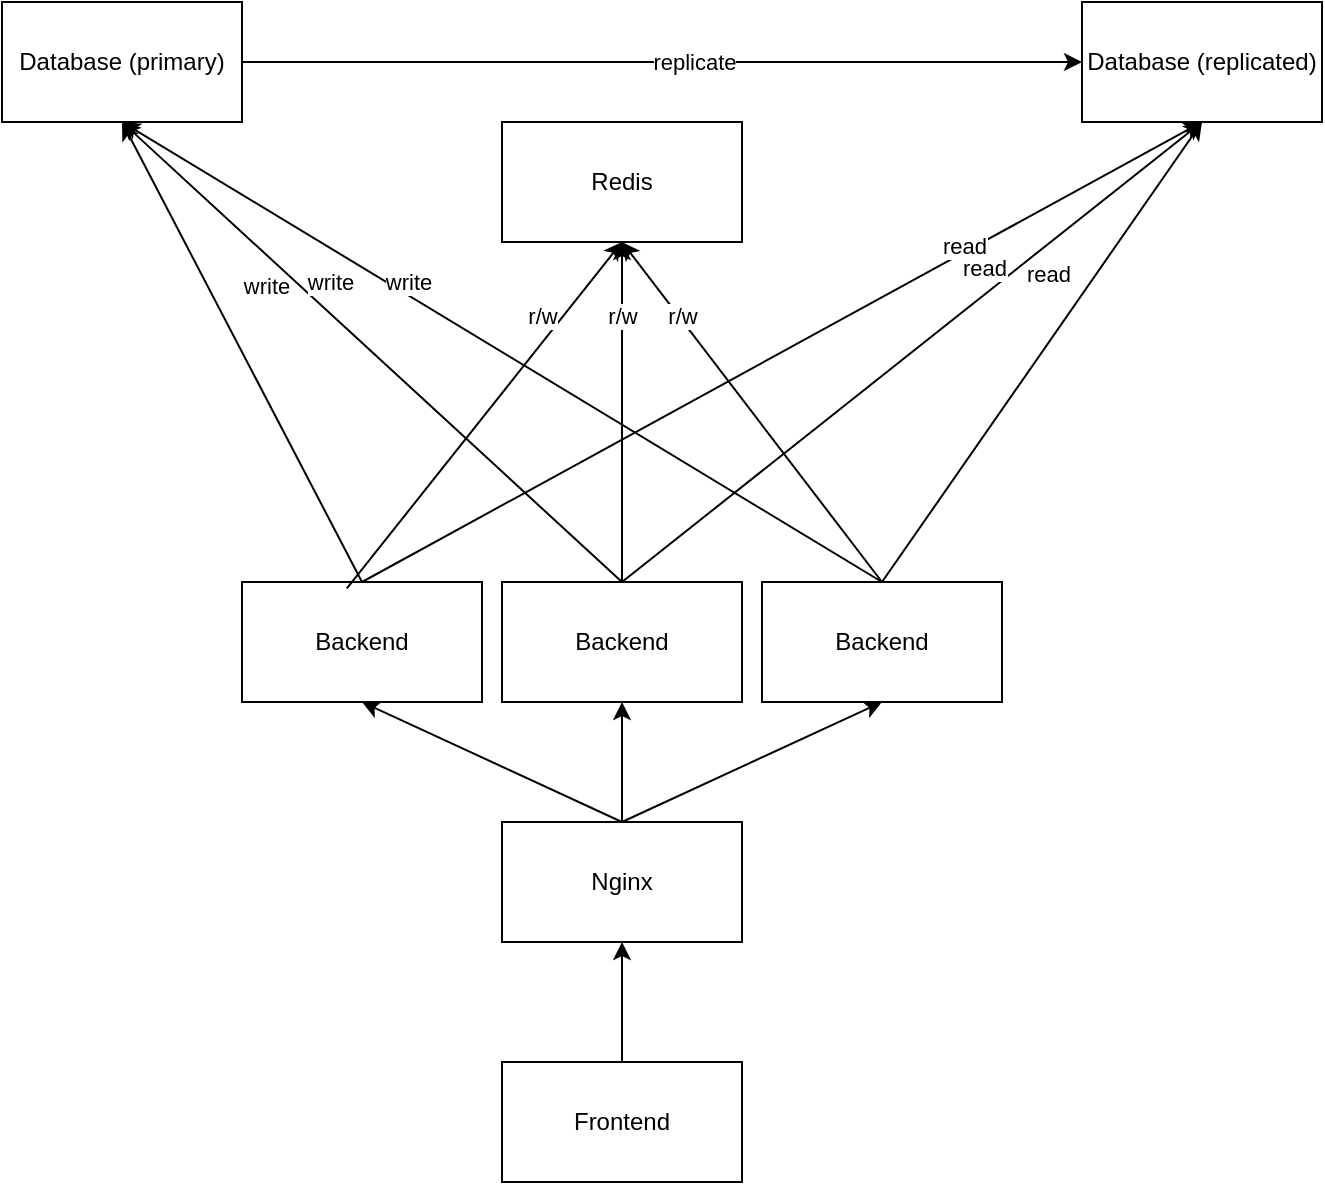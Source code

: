 <mxfile version="25.0.3">
  <diagram name="Page-1" id="GhG1XlFR3ChieGdkP6kV">
    <mxGraphModel dx="1323" dy="1886" grid="1" gridSize="10" guides="1" tooltips="1" connect="1" arrows="1" fold="1" page="1" pageScale="1" pageWidth="827" pageHeight="1169" math="0" shadow="0">
      <root>
        <mxCell id="0" />
        <mxCell id="1" parent="0" />
        <mxCell id="WZ5RyqyvuEQOQb8eETJ9-2" value="&lt;div&gt;Backend&lt;/div&gt;" style="rounded=0;whiteSpace=wrap;html=1;" vertex="1" parent="1">
          <mxGeometry x="190" y="150" width="120" height="60" as="geometry" />
        </mxCell>
        <mxCell id="WZ5RyqyvuEQOQb8eETJ9-3" value="Frontend" style="rounded=0;whiteSpace=wrap;html=1;" vertex="1" parent="1">
          <mxGeometry x="320" y="390" width="120" height="60" as="geometry" />
        </mxCell>
        <mxCell id="WZ5RyqyvuEQOQb8eETJ9-4" value="Database (primary)" style="rounded=0;whiteSpace=wrap;html=1;" vertex="1" parent="1">
          <mxGeometry x="70" y="-140" width="120" height="60" as="geometry" />
        </mxCell>
        <mxCell id="WZ5RyqyvuEQOQb8eETJ9-5" value="Nginx" style="rounded=0;whiteSpace=wrap;html=1;" vertex="1" parent="1">
          <mxGeometry x="320" y="270" width="120" height="60" as="geometry" />
        </mxCell>
        <mxCell id="WZ5RyqyvuEQOQb8eETJ9-6" value="&lt;div&gt;Backend&lt;/div&gt;" style="rounded=0;whiteSpace=wrap;html=1;" vertex="1" parent="1">
          <mxGeometry x="320" y="150" width="120" height="60" as="geometry" />
        </mxCell>
        <mxCell id="WZ5RyqyvuEQOQb8eETJ9-7" value="&lt;div&gt;Backend&lt;/div&gt;" style="rounded=0;whiteSpace=wrap;html=1;" vertex="1" parent="1">
          <mxGeometry x="450" y="150" width="120" height="60" as="geometry" />
        </mxCell>
        <mxCell id="WZ5RyqyvuEQOQb8eETJ9-13" value="" style="endArrow=classic;html=1;rounded=0;entryX=0.5;entryY=1;entryDx=0;entryDy=0;exitX=0.5;exitY=0;exitDx=0;exitDy=0;" edge="1" parent="1" source="WZ5RyqyvuEQOQb8eETJ9-3" target="WZ5RyqyvuEQOQb8eETJ9-5">
          <mxGeometry width="50" height="50" relative="1" as="geometry">
            <mxPoint x="520" y="400" as="sourcePoint" />
            <mxPoint x="570" y="350" as="targetPoint" />
          </mxGeometry>
        </mxCell>
        <mxCell id="WZ5RyqyvuEQOQb8eETJ9-15" value="" style="endArrow=classic;html=1;rounded=0;entryX=0.5;entryY=1;entryDx=0;entryDy=0;exitX=0.5;exitY=0;exitDx=0;exitDy=0;" edge="1" parent="1" source="WZ5RyqyvuEQOQb8eETJ9-5" target="WZ5RyqyvuEQOQb8eETJ9-6">
          <mxGeometry width="50" height="50" relative="1" as="geometry">
            <mxPoint x="480" y="330" as="sourcePoint" />
            <mxPoint x="530" y="280" as="targetPoint" />
          </mxGeometry>
        </mxCell>
        <mxCell id="WZ5RyqyvuEQOQb8eETJ9-16" value="" style="endArrow=classic;html=1;rounded=0;exitX=0.5;exitY=0;exitDx=0;exitDy=0;entryX=0.5;entryY=1;entryDx=0;entryDy=0;" edge="1" parent="1" source="WZ5RyqyvuEQOQb8eETJ9-5" target="WZ5RyqyvuEQOQb8eETJ9-7">
          <mxGeometry width="50" height="50" relative="1" as="geometry">
            <mxPoint x="370" y="260" as="sourcePoint" />
            <mxPoint x="560" y="250" as="targetPoint" />
          </mxGeometry>
        </mxCell>
        <mxCell id="WZ5RyqyvuEQOQb8eETJ9-17" value="" style="endArrow=classic;html=1;rounded=0;entryX=0.5;entryY=1;entryDx=0;entryDy=0;exitX=0.5;exitY=0;exitDx=0;exitDy=0;" edge="1" parent="1" source="WZ5RyqyvuEQOQb8eETJ9-5" target="WZ5RyqyvuEQOQb8eETJ9-2">
          <mxGeometry width="50" height="50" relative="1" as="geometry">
            <mxPoint x="230" y="320" as="sourcePoint" />
            <mxPoint x="280" y="270" as="targetPoint" />
          </mxGeometry>
        </mxCell>
        <mxCell id="WZ5RyqyvuEQOQb8eETJ9-18" value="" style="endArrow=classic;html=1;rounded=0;exitX=0.5;exitY=0;exitDx=0;exitDy=0;entryX=0.5;entryY=1;entryDx=0;entryDy=0;" edge="1" parent="1" source="WZ5RyqyvuEQOQb8eETJ9-2" target="WZ5RyqyvuEQOQb8eETJ9-4">
          <mxGeometry width="50" height="50" relative="1" as="geometry">
            <mxPoint x="240" y="140" as="sourcePoint" />
            <mxPoint x="290" y="90" as="targetPoint" />
          </mxGeometry>
        </mxCell>
        <mxCell id="WZ5RyqyvuEQOQb8eETJ9-21" value="write" style="edgeLabel;html=1;align=center;verticalAlign=middle;resizable=0;points=[];" vertex="1" connectable="0" parent="WZ5RyqyvuEQOQb8eETJ9-18">
          <mxGeometry x="-0.289" y="-1" relative="1" as="geometry">
            <mxPoint x="-7" y="-66" as="offset" />
          </mxGeometry>
        </mxCell>
        <mxCell id="WZ5RyqyvuEQOQb8eETJ9-19" value="" style="endArrow=classic;html=1;rounded=0;exitX=0.5;exitY=0;exitDx=0;exitDy=0;entryX=0.5;entryY=1;entryDx=0;entryDy=0;" edge="1" parent="1" source="WZ5RyqyvuEQOQb8eETJ9-6" target="WZ5RyqyvuEQOQb8eETJ9-4">
          <mxGeometry width="50" height="50" relative="1" as="geometry">
            <mxPoint x="560" y="130" as="sourcePoint" />
            <mxPoint x="610" y="80" as="targetPoint" />
          </mxGeometry>
        </mxCell>
        <mxCell id="WZ5RyqyvuEQOQb8eETJ9-22" value="write" style="edgeLabel;html=1;align=center;verticalAlign=middle;resizable=0;points=[];" vertex="1" connectable="0" parent="WZ5RyqyvuEQOQb8eETJ9-19">
          <mxGeometry x="-0.188" relative="1" as="geometry">
            <mxPoint x="-45" y="-57" as="offset" />
          </mxGeometry>
        </mxCell>
        <mxCell id="WZ5RyqyvuEQOQb8eETJ9-20" value="" style="endArrow=classic;html=1;rounded=0;exitX=0.5;exitY=0;exitDx=0;exitDy=0;entryX=0.5;entryY=1;entryDx=0;entryDy=0;" edge="1" parent="1" source="WZ5RyqyvuEQOQb8eETJ9-7" target="WZ5RyqyvuEQOQb8eETJ9-4">
          <mxGeometry width="50" height="50" relative="1" as="geometry">
            <mxPoint x="590" y="160" as="sourcePoint" />
            <mxPoint x="490" y="60" as="targetPoint" />
          </mxGeometry>
        </mxCell>
        <mxCell id="WZ5RyqyvuEQOQb8eETJ9-24" value="write" style="edgeLabel;html=1;align=center;verticalAlign=middle;resizable=0;points=[];" vertex="1" connectable="0" parent="WZ5RyqyvuEQOQb8eETJ9-20">
          <mxGeometry x="-0.178" y="-2" relative="1" as="geometry">
            <mxPoint x="-82" y="-54" as="offset" />
          </mxGeometry>
        </mxCell>
        <mxCell id="WZ5RyqyvuEQOQb8eETJ9-26" value="&lt;div&gt;Database (replicated)&lt;br&gt;&lt;/div&gt;" style="rounded=0;whiteSpace=wrap;html=1;" vertex="1" parent="1">
          <mxGeometry x="610" y="-140" width="120" height="60" as="geometry" />
        </mxCell>
        <mxCell id="WZ5RyqyvuEQOQb8eETJ9-27" value="" style="endArrow=classic;html=1;rounded=0;exitX=0.5;exitY=0;exitDx=0;exitDy=0;entryX=0.5;entryY=1;entryDx=0;entryDy=0;" edge="1" parent="1" source="WZ5RyqyvuEQOQb8eETJ9-7" target="WZ5RyqyvuEQOQb8eETJ9-26">
          <mxGeometry width="50" height="50" relative="1" as="geometry">
            <mxPoint x="580" y="140" as="sourcePoint" />
            <mxPoint x="630" y="90" as="targetPoint" />
          </mxGeometry>
        </mxCell>
        <mxCell id="WZ5RyqyvuEQOQb8eETJ9-33" value="read" style="edgeLabel;html=1;align=center;verticalAlign=middle;resizable=0;points=[];" vertex="1" connectable="0" parent="WZ5RyqyvuEQOQb8eETJ9-27">
          <mxGeometry x="-0.047" y="1" relative="1" as="geometry">
            <mxPoint x="7" y="-44" as="offset" />
          </mxGeometry>
        </mxCell>
        <mxCell id="WZ5RyqyvuEQOQb8eETJ9-28" value="" style="endArrow=classic;html=1;rounded=0;exitX=0.5;exitY=0;exitDx=0;exitDy=0;entryX=0.5;entryY=1;entryDx=0;entryDy=0;" edge="1" parent="1" source="WZ5RyqyvuEQOQb8eETJ9-6" target="WZ5RyqyvuEQOQb8eETJ9-26">
          <mxGeometry width="50" height="50" relative="1" as="geometry">
            <mxPoint x="590" y="130" as="sourcePoint" />
            <mxPoint x="640" y="80" as="targetPoint" />
          </mxGeometry>
        </mxCell>
        <mxCell id="WZ5RyqyvuEQOQb8eETJ9-34" value="read" style="edgeLabel;html=1;align=center;verticalAlign=middle;resizable=0;points=[];" vertex="1" connectable="0" parent="WZ5RyqyvuEQOQb8eETJ9-28">
          <mxGeometry x="0.087" relative="1" as="geometry">
            <mxPoint x="23" y="-32" as="offset" />
          </mxGeometry>
        </mxCell>
        <mxCell id="WZ5RyqyvuEQOQb8eETJ9-29" value="" style="endArrow=classic;html=1;rounded=0;exitX=0.5;exitY=0;exitDx=0;exitDy=0;entryX=0.5;entryY=1;entryDx=0;entryDy=0;" edge="1" parent="1" source="WZ5RyqyvuEQOQb8eETJ9-2" target="WZ5RyqyvuEQOQb8eETJ9-26">
          <mxGeometry width="50" height="50" relative="1" as="geometry">
            <mxPoint x="370" y="60" as="sourcePoint" />
            <mxPoint x="470" y="80" as="targetPoint" />
          </mxGeometry>
        </mxCell>
        <mxCell id="WZ5RyqyvuEQOQb8eETJ9-31" value="read" style="edgeLabel;html=1;align=center;verticalAlign=middle;resizable=0;points=[];" vertex="1" connectable="0" parent="WZ5RyqyvuEQOQb8eETJ9-29">
          <mxGeometry x="0.546" relative="1" as="geometry">
            <mxPoint x="-24" y="9" as="offset" />
          </mxGeometry>
        </mxCell>
        <mxCell id="WZ5RyqyvuEQOQb8eETJ9-35" value="" style="endArrow=classic;html=1;rounded=0;exitX=1;exitY=0.5;exitDx=0;exitDy=0;entryX=0;entryY=0.5;entryDx=0;entryDy=0;" edge="1" parent="1" source="WZ5RyqyvuEQOQb8eETJ9-4" target="WZ5RyqyvuEQOQb8eETJ9-26">
          <mxGeometry width="50" height="50" relative="1" as="geometry">
            <mxPoint x="330" y="-30" as="sourcePoint" />
            <mxPoint x="380" y="-80" as="targetPoint" />
          </mxGeometry>
        </mxCell>
        <mxCell id="WZ5RyqyvuEQOQb8eETJ9-36" value="replicate" style="edgeLabel;html=1;align=center;verticalAlign=middle;resizable=0;points=[];" vertex="1" connectable="0" parent="WZ5RyqyvuEQOQb8eETJ9-35">
          <mxGeometry x="0.142" y="1" relative="1" as="geometry">
            <mxPoint x="-14" y="1" as="offset" />
          </mxGeometry>
        </mxCell>
        <mxCell id="WZ5RyqyvuEQOQb8eETJ9-37" value="Redis" style="rounded=0;whiteSpace=wrap;html=1;" vertex="1" parent="1">
          <mxGeometry x="320" y="-80" width="120" height="60" as="geometry" />
        </mxCell>
        <mxCell id="WZ5RyqyvuEQOQb8eETJ9-38" value="" style="endArrow=classic;html=1;rounded=0;entryX=0.5;entryY=1;entryDx=0;entryDy=0;exitX=0.5;exitY=0;exitDx=0;exitDy=0;" edge="1" parent="1" source="WZ5RyqyvuEQOQb8eETJ9-7" target="WZ5RyqyvuEQOQb8eETJ9-37">
          <mxGeometry width="50" height="50" relative="1" as="geometry">
            <mxPoint x="610" y="190" as="sourcePoint" />
            <mxPoint x="660" y="140" as="targetPoint" />
          </mxGeometry>
        </mxCell>
        <mxCell id="WZ5RyqyvuEQOQb8eETJ9-43" value="r/w" style="edgeLabel;html=1;align=center;verticalAlign=middle;resizable=0;points=[];" vertex="1" connectable="0" parent="WZ5RyqyvuEQOQb8eETJ9-38">
          <mxGeometry x="0.285" y="1" relative="1" as="geometry">
            <mxPoint x="-16" y="-25" as="offset" />
          </mxGeometry>
        </mxCell>
        <mxCell id="WZ5RyqyvuEQOQb8eETJ9-39" value="" style="endArrow=classic;html=1;rounded=0;entryX=0.5;entryY=1;entryDx=0;entryDy=0;exitX=0.5;exitY=0;exitDx=0;exitDy=0;" edge="1" parent="1" source="WZ5RyqyvuEQOQb8eETJ9-6" target="WZ5RyqyvuEQOQb8eETJ9-37">
          <mxGeometry width="50" height="50" relative="1" as="geometry">
            <mxPoint x="610" y="200" as="sourcePoint" />
            <mxPoint x="660" y="150" as="targetPoint" />
          </mxGeometry>
        </mxCell>
        <mxCell id="WZ5RyqyvuEQOQb8eETJ9-42" value="r/w" style="edgeLabel;html=1;align=center;verticalAlign=middle;resizable=0;points=[];" vertex="1" connectable="0" parent="WZ5RyqyvuEQOQb8eETJ9-39">
          <mxGeometry x="0.289" relative="1" as="geometry">
            <mxPoint y="-24" as="offset" />
          </mxGeometry>
        </mxCell>
        <mxCell id="WZ5RyqyvuEQOQb8eETJ9-40" value="" style="endArrow=classic;html=1;rounded=0;entryX=0.5;entryY=1;entryDx=0;entryDy=0;exitX=0.437;exitY=0.054;exitDx=0;exitDy=0;exitPerimeter=0;" edge="1" parent="1" source="WZ5RyqyvuEQOQb8eETJ9-2" target="WZ5RyqyvuEQOQb8eETJ9-37">
          <mxGeometry width="50" height="50" relative="1" as="geometry">
            <mxPoint x="610" y="200" as="sourcePoint" />
            <mxPoint x="660" y="150" as="targetPoint" />
          </mxGeometry>
        </mxCell>
        <mxCell id="WZ5RyqyvuEQOQb8eETJ9-41" value="r/w" style="edgeLabel;html=1;align=center;verticalAlign=middle;resizable=0;points=[];" vertex="1" connectable="0" parent="WZ5RyqyvuEQOQb8eETJ9-40">
          <mxGeometry x="0.249" y="-1" relative="1" as="geometry">
            <mxPoint x="11" y="-29" as="offset" />
          </mxGeometry>
        </mxCell>
      </root>
    </mxGraphModel>
  </diagram>
</mxfile>
